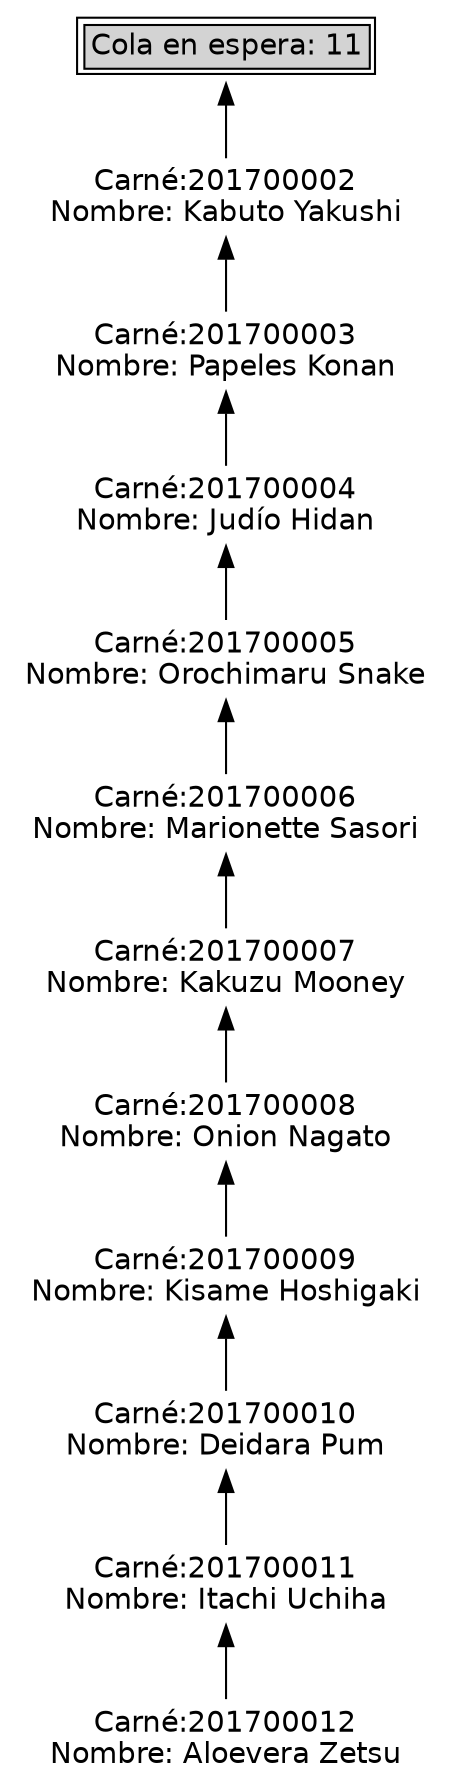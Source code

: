 digraph G {
 node[shape=none fontname=Helvetica]
 n0[ label = <
<table>
<tr><td bgcolor="lightgray">Cola en espera: 11</td></tr></table> > ];
n1
[label="Carné:201700002
Nombre: Kabuto Yakushi"];
n2
[label="Carné:201700003
Nombre: Papeles Konan"];
n3
[label="Carné:201700004
Nombre: Judío Hidan"];
n4
[label="Carné:201700005
Nombre: Orochimaru Snake"];
n5
[label="Carné:201700006
Nombre: Marionette Sasori"];
n6
[label="Carné:201700007
Nombre: Kakuzu Mooney"];
n7
[label="Carné:201700008
Nombre: Onion Nagato"];
n8
[label="Carné:201700009
Nombre: Kisame Hoshigaki"];
n9
[label="Carné:201700010
Nombre: Deidara Pum"];
n10
[label="Carné:201700011
Nombre: Itachi Uchiha"];
n11
[label="Carné:201700012
Nombre: Aloevera Zetsu"];
n0->n1[dir=back]
n1->n2[dir=back]
n2->n3[dir=back]
n3->n4[dir=back]
n4->n5[dir=back]
n5->n6[dir=back]
n6->n7[dir=back]
n7->n8[dir=back]
n8->n9[dir=back]
n9->n10[dir=back]
n10->n11[dir=back]
}